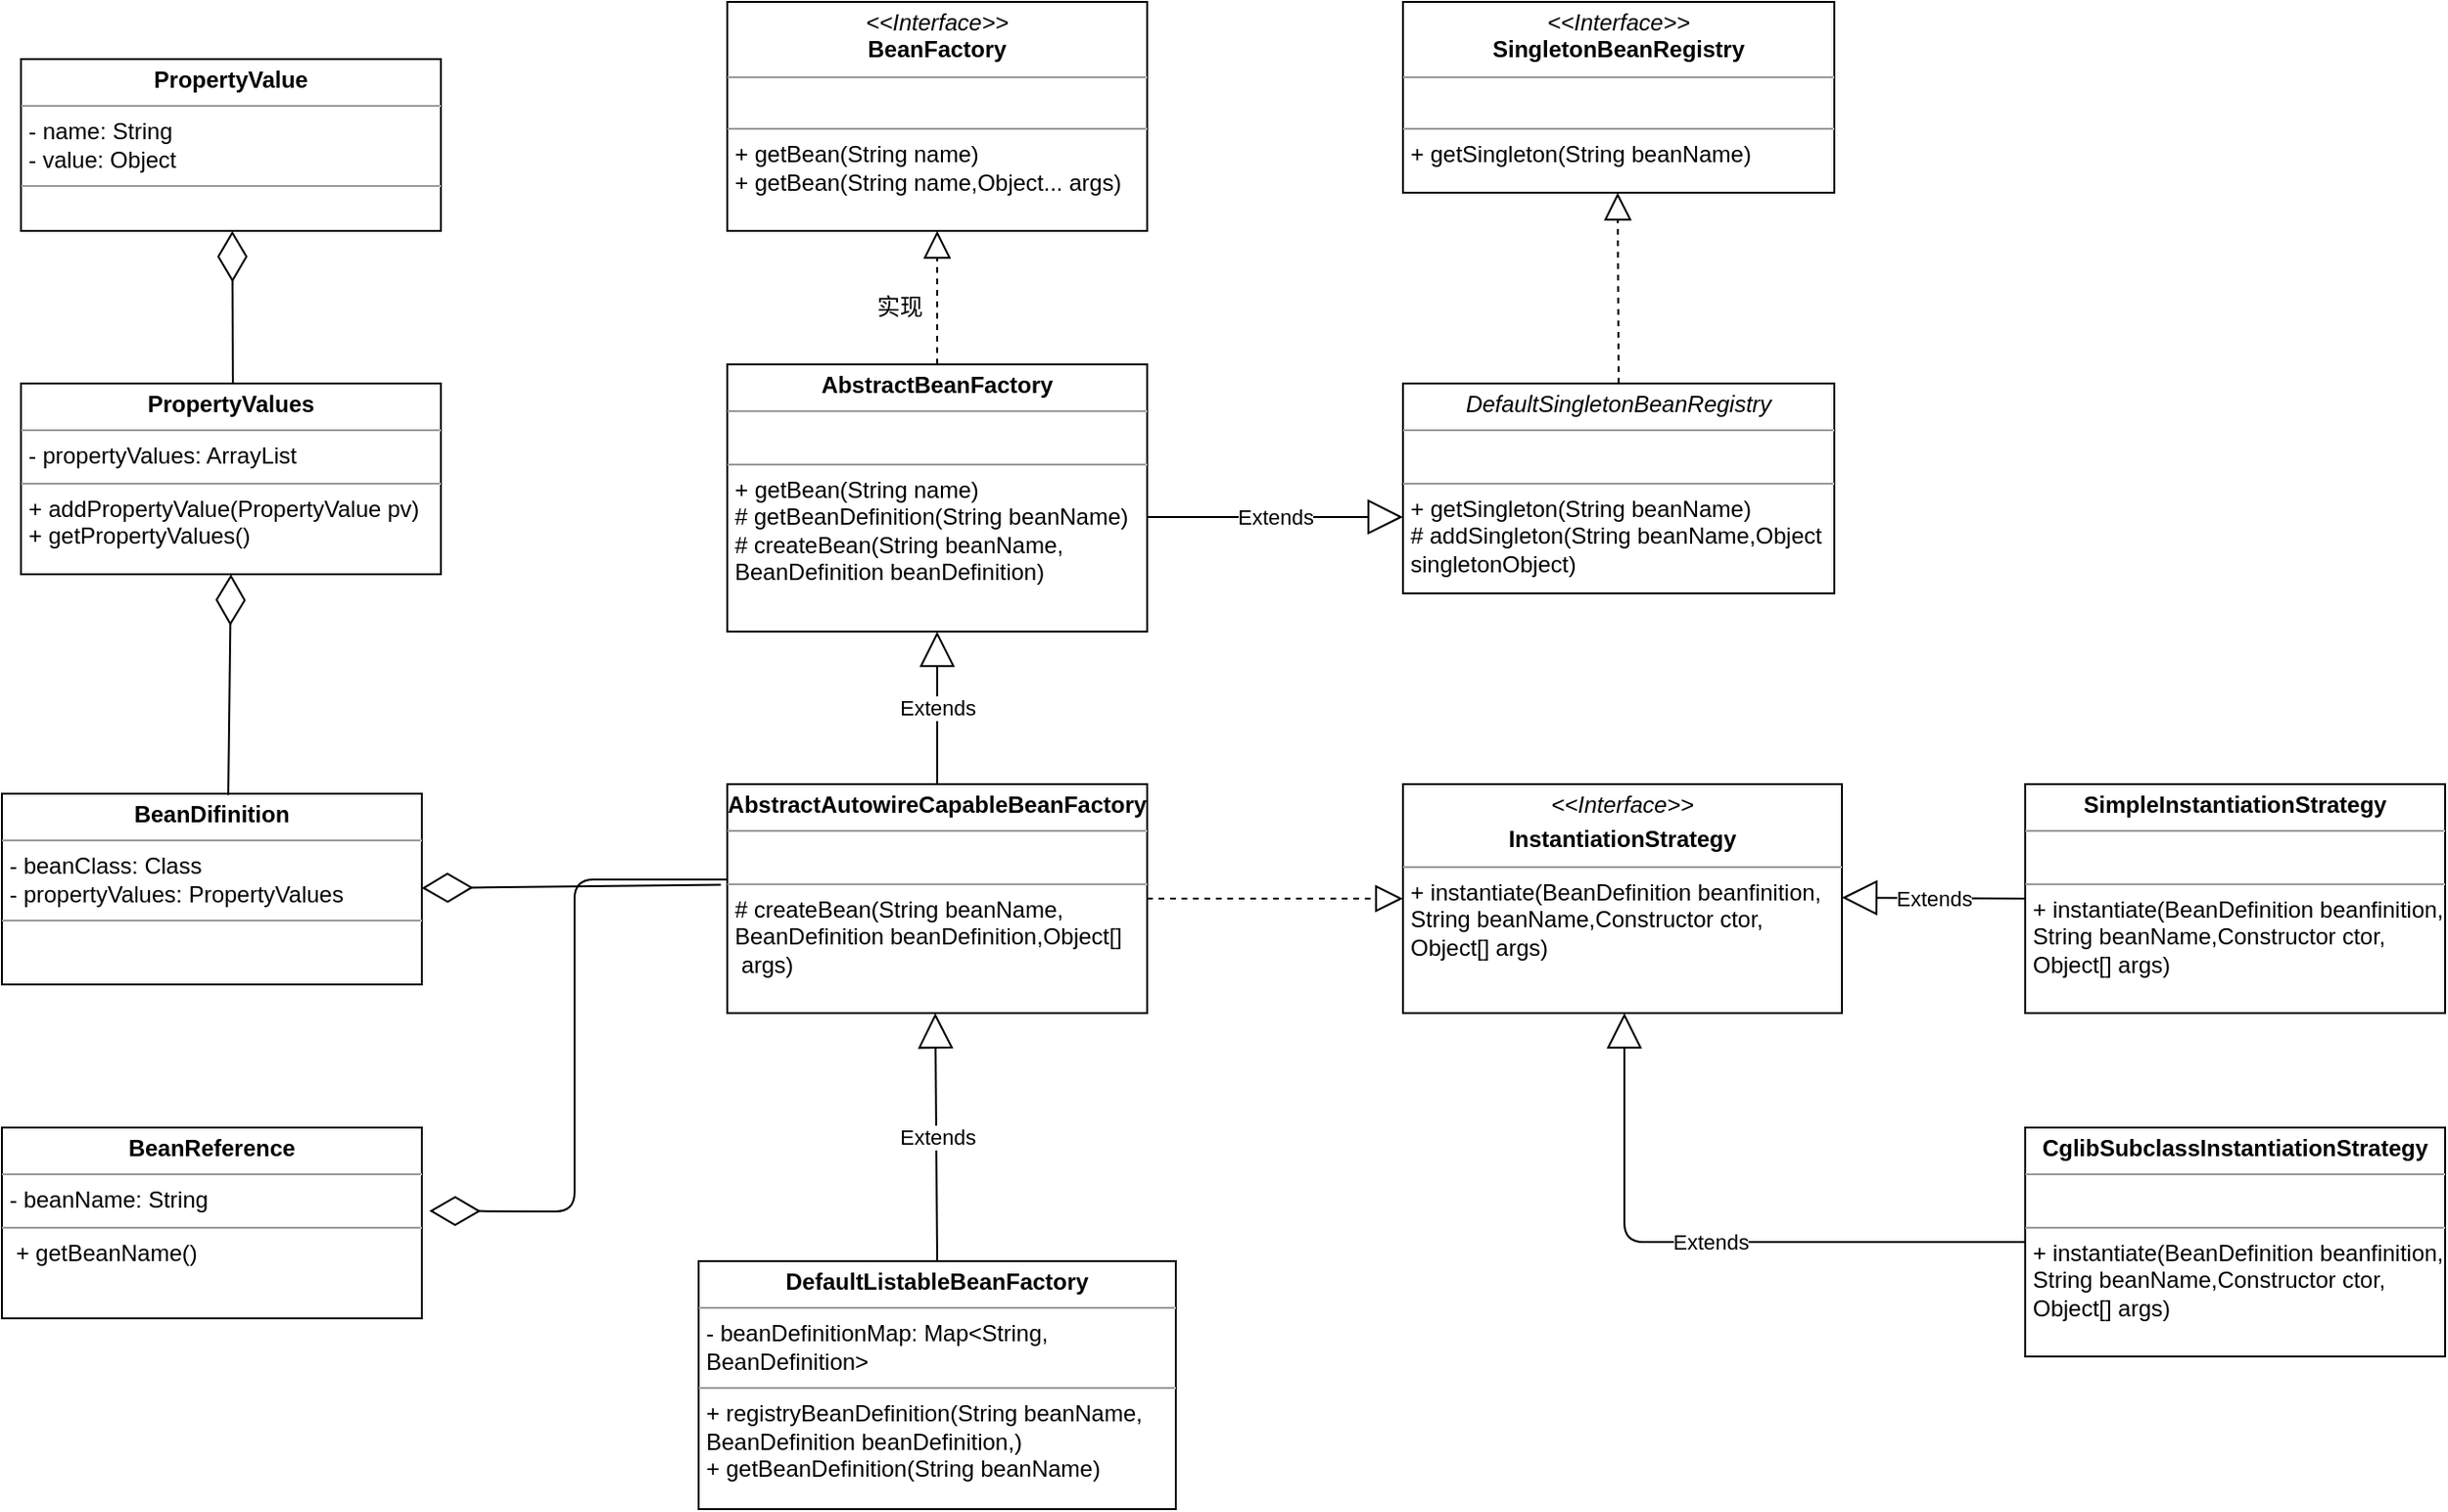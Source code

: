 <mxfile version="15.0.2" type="github">
  <diagram id="6EK1qQfxJugf2_wXpq0B" name="第 1 页">
    <mxGraphModel dx="1492" dy="350" grid="1" gridSize="10" guides="1" tooltips="1" connect="1" arrows="1" fold="1" page="1" pageScale="1" pageWidth="827" pageHeight="1169" background="none" math="0" shadow="0">
      <root>
        <mxCell id="0" />
        <mxCell id="1" parent="0" />
        <mxCell id="wFGo5rGqJg8Xc-vRmlnR-1" value="&lt;p style=&quot;margin: 0px ; margin-top: 4px ; text-align: center&quot;&gt;&lt;i&gt;&amp;lt;&amp;lt;Interface&amp;gt;&amp;gt;&lt;/i&gt;&lt;br&gt;&lt;b&gt;BeanFactory&lt;/b&gt;&lt;/p&gt;&lt;hr size=&quot;1&quot;&gt;&lt;p style=&quot;margin: 0px ; margin-left: 4px&quot;&gt;&lt;br&gt;&lt;/p&gt;&lt;hr size=&quot;1&quot;&gt;&lt;p style=&quot;margin: 0px ; margin-left: 4px&quot;&gt;+ getBean(String name)&lt;br&gt;+ getBean(String name,Object... args)&lt;/p&gt;" style="verticalAlign=top;align=left;overflow=fill;fontSize=12;fontFamily=Helvetica;html=1;" parent="1" vertex="1">
          <mxGeometry x="60" y="70" width="220" height="120" as="geometry" />
        </mxCell>
        <mxCell id="wFGo5rGqJg8Xc-vRmlnR-2" value="&lt;p style=&quot;margin: 0px ; margin-top: 4px ; text-align: center&quot;&gt;&lt;b&gt;AbstractBeanFactory&lt;/b&gt;&lt;/p&gt;&lt;hr size=&quot;1&quot;&gt;&lt;p style=&quot;margin: 0px ; margin-left: 4px&quot;&gt;&lt;br&gt;&lt;/p&gt;&lt;hr size=&quot;1&quot;&gt;&lt;p style=&quot;margin: 0px ; margin-left: 4px&quot;&gt;+ getBean(String name)&lt;br&gt;# getBeanDefinition(String beanName)&lt;/p&gt;&lt;p style=&quot;margin: 0px ; margin-left: 4px&quot;&gt;# createBean(String beanName,&lt;/p&gt;&lt;p style=&quot;margin: 0px ; margin-left: 4px&quot;&gt;BeanDefinition beanDefinition)&lt;/p&gt;" style="verticalAlign=top;align=left;overflow=fill;fontSize=12;fontFamily=Helvetica;html=1;" parent="1" vertex="1">
          <mxGeometry x="60" y="260" width="220" height="140" as="geometry" />
        </mxCell>
        <mxCell id="wFGo5rGqJg8Xc-vRmlnR-6" value="Extends" style="endArrow=block;endSize=16;endFill=0;html=1;exitX=1;exitY=0.571;exitDx=0;exitDy=0;exitPerimeter=0;" parent="1" source="wFGo5rGqJg8Xc-vRmlnR-2" edge="1">
          <mxGeometry width="160" relative="1" as="geometry">
            <mxPoint x="290" y="340" as="sourcePoint" />
            <mxPoint x="414" y="340" as="targetPoint" />
          </mxGeometry>
        </mxCell>
        <mxCell id="wFGo5rGqJg8Xc-vRmlnR-8" value="实现" style="text;html=1;align=center;verticalAlign=middle;resizable=0;points=[];autosize=1;strokeColor=none;" parent="1" vertex="1">
          <mxGeometry x="130" y="220" width="40" height="20" as="geometry" />
        </mxCell>
        <mxCell id="wFGo5rGqJg8Xc-vRmlnR-9" value="" style="endArrow=block;dashed=1;endFill=0;endSize=12;html=1;exitX=0.5;exitY=0;exitDx=0;exitDy=0;entryX=0.5;entryY=1;entryDx=0;entryDy=0;" parent="1" source="wFGo5rGqJg8Xc-vRmlnR-2" target="wFGo5rGqJg8Xc-vRmlnR-1" edge="1">
          <mxGeometry width="160" relative="1" as="geometry">
            <mxPoint x="20" y="190" as="sourcePoint" />
            <mxPoint x="180" y="190" as="targetPoint" />
          </mxGeometry>
        </mxCell>
        <mxCell id="wFGo5rGqJg8Xc-vRmlnR-10" value="&lt;p style=&quot;margin: 0px ; margin-top: 4px ; text-align: center&quot;&gt;&lt;i&gt;&amp;lt;&amp;lt;Interface&amp;gt;&amp;gt;&lt;/i&gt;&lt;br&gt;&lt;b&gt;SingletonBeanRegistry&lt;/b&gt;&lt;/p&gt;&lt;hr size=&quot;1&quot;&gt;&lt;p style=&quot;margin: 0px ; margin-left: 4px&quot;&gt;&lt;br&gt;&lt;/p&gt;&lt;hr size=&quot;1&quot;&gt;&lt;p style=&quot;margin: 0px ; margin-left: 4px&quot;&gt;+ getSingleton(String beanName)&lt;br&gt;&lt;/p&gt;" style="verticalAlign=top;align=left;overflow=fill;fontSize=12;fontFamily=Helvetica;html=1;" parent="1" vertex="1">
          <mxGeometry x="414" y="70" width="226" height="100" as="geometry" />
        </mxCell>
        <mxCell id="wFGo5rGqJg8Xc-vRmlnR-11" value="&lt;p style=&quot;margin: 0px ; margin-top: 4px ; text-align: center&quot;&gt;&lt;i&gt;DefaultSingletonBeanRegistry&lt;/i&gt;&lt;/p&gt;&lt;hr size=&quot;1&quot;&gt;&lt;p style=&quot;margin: 0px ; margin-left: 4px&quot;&gt;&lt;br&gt;&lt;/p&gt;&lt;hr size=&quot;1&quot;&gt;&lt;p style=&quot;margin: 0px ; margin-left: 4px&quot;&gt;+ getSingleton(String beanName)&lt;/p&gt;&lt;p style=&quot;margin: 0px ; margin-left: 4px&quot;&gt;# addSingleton(String beanName,Object&lt;/p&gt;&lt;p style=&quot;margin: 0px ; margin-left: 4px&quot;&gt;singletonObject)&lt;/p&gt;" style="verticalAlign=top;align=left;overflow=fill;fontSize=12;fontFamily=Helvetica;html=1;" parent="1" vertex="1">
          <mxGeometry x="414" y="270" width="226" height="110" as="geometry" />
        </mxCell>
        <mxCell id="wFGo5rGqJg8Xc-vRmlnR-12" value="" style="endArrow=block;dashed=1;endFill=0;endSize=12;html=1;exitX=0.5;exitY=0;exitDx=0;exitDy=0;entryX=0.5;entryY=1;entryDx=0;entryDy=0;" parent="1" source="wFGo5rGqJg8Xc-vRmlnR-11" edge="1">
          <mxGeometry width="160" relative="1" as="geometry">
            <mxPoint x="526.5" y="240" as="sourcePoint" />
            <mxPoint x="526.5" y="170" as="targetPoint" />
          </mxGeometry>
        </mxCell>
        <mxCell id="wFGo5rGqJg8Xc-vRmlnR-13" value="&lt;p style=&quot;margin: 0px ; margin-top: 4px ; text-align: center&quot;&gt;&lt;b&gt;AbstractAutowireCapableBeanFactory&lt;/b&gt;&lt;/p&gt;&lt;hr size=&quot;1&quot;&gt;&lt;p style=&quot;margin: 0px ; margin-left: 4px&quot;&gt;&lt;br&gt;&lt;/p&gt;&lt;hr size=&quot;1&quot;&gt;&lt;p style=&quot;margin: 0px ; margin-left: 4px&quot;&gt;# createBean(String beanName,&lt;/p&gt;&lt;p style=&quot;margin: 0px ; margin-left: 4px&quot;&gt;BeanDefinition beanDefinition,Object[]&lt;/p&gt;&lt;p style=&quot;margin: 0px ; margin-left: 4px&quot;&gt;&amp;nbsp;args)&lt;/p&gt;" style="verticalAlign=top;align=left;overflow=fill;fontSize=12;fontFamily=Helvetica;html=1;" parent="1" vertex="1">
          <mxGeometry x="60" y="480" width="220" height="120" as="geometry" />
        </mxCell>
        <mxCell id="wFGo5rGqJg8Xc-vRmlnR-14" value="Extends" style="endArrow=block;endSize=16;endFill=0;html=1;exitX=0.5;exitY=0;exitDx=0;exitDy=0;" parent="1" source="wFGo5rGqJg8Xc-vRmlnR-13" edge="1">
          <mxGeometry width="160" relative="1" as="geometry">
            <mxPoint x="36" y="400.0" as="sourcePoint" />
            <mxPoint x="170" y="400.06" as="targetPoint" />
          </mxGeometry>
        </mxCell>
        <mxCell id="wFGo5rGqJg8Xc-vRmlnR-15" value="&lt;p style=&quot;margin: 0px ; margin-top: 4px ; text-align: center&quot;&gt;&lt;i&gt;&amp;lt;&amp;lt;Interface&amp;gt;&amp;gt;&lt;/i&gt;&lt;br&gt;&lt;/p&gt;&lt;p style=&quot;margin: 0px ; margin-top: 4px ; text-align: center&quot;&gt;&lt;b&gt;InstantiationStrategy&lt;/b&gt;&lt;/p&gt;&lt;hr size=&quot;1&quot;&gt;&lt;p style=&quot;margin: 0px ; margin-left: 4px&quot;&gt;+ instantiate(BeanDefinition beanfinition,&lt;/p&gt;&lt;p style=&quot;margin: 0px ; margin-left: 4px&quot;&gt;String beanName,Constructor ctor,&lt;/p&gt;&lt;p style=&quot;margin: 0px ; margin-left: 4px&quot;&gt;Object[] args)&lt;/p&gt;" style="verticalAlign=top;align=left;overflow=fill;fontSize=12;fontFamily=Helvetica;html=1;" parent="1" vertex="1">
          <mxGeometry x="414" y="480" width="230" height="120" as="geometry" />
        </mxCell>
        <mxCell id="wFGo5rGqJg8Xc-vRmlnR-16" value="" style="endArrow=block;dashed=1;endFill=0;endSize=12;html=1;entryX=0;entryY=0.5;entryDx=0;entryDy=0;" parent="1" target="wFGo5rGqJg8Xc-vRmlnR-15" edge="1">
          <mxGeometry width="160" relative="1" as="geometry">
            <mxPoint x="280" y="540" as="sourcePoint" />
            <mxPoint x="440" y="540" as="targetPoint" />
          </mxGeometry>
        </mxCell>
        <mxCell id="wFGo5rGqJg8Xc-vRmlnR-17" value="&lt;p style=&quot;margin: 0px ; margin-top: 4px ; text-align: center&quot;&gt;&lt;b&gt;SimpleInstantiationStrategy&lt;/b&gt;&lt;/p&gt;&lt;hr size=&quot;1&quot;&gt;&lt;p style=&quot;margin: 0px ; margin-left: 4px&quot;&gt;&lt;br&gt;&lt;/p&gt;&lt;hr size=&quot;1&quot;&gt;&lt;p style=&quot;margin: 0px 0px 0px 4px&quot;&gt;+ instantiate(BeanDefinition beanfinition,&lt;/p&gt;&lt;p style=&quot;margin: 0px 0px 0px 4px&quot;&gt;String beanName,Constructor ctor,&lt;/p&gt;&lt;p style=&quot;margin: 0px 0px 0px 4px&quot;&gt;Object[] args)&lt;/p&gt;" style="verticalAlign=top;align=left;overflow=fill;fontSize=12;fontFamily=Helvetica;html=1;" parent="1" vertex="1">
          <mxGeometry x="740" y="480" width="220" height="120" as="geometry" />
        </mxCell>
        <mxCell id="wFGo5rGqJg8Xc-vRmlnR-18" value="Extends" style="endArrow=block;endSize=16;endFill=0;html=1;exitX=0;exitY=0.5;exitDx=0;exitDy=0;" parent="1" source="wFGo5rGqJg8Xc-vRmlnR-17" edge="1">
          <mxGeometry width="160" relative="1" as="geometry">
            <mxPoint x="484" y="550" as="sourcePoint" />
            <mxPoint x="644" y="539.5" as="targetPoint" />
          </mxGeometry>
        </mxCell>
        <mxCell id="wFGo5rGqJg8Xc-vRmlnR-19" value="&lt;p style=&quot;margin: 0px ; margin-top: 4px ; text-align: center&quot;&gt;&lt;b&gt;CglibSubclassInstantiationStrategy&lt;/b&gt;&lt;/p&gt;&lt;hr size=&quot;1&quot;&gt;&lt;p style=&quot;margin: 0px ; margin-left: 4px&quot;&gt;&lt;br&gt;&lt;/p&gt;&lt;hr size=&quot;1&quot;&gt;&lt;p style=&quot;margin: 0px 0px 0px 4px&quot;&gt;+ instantiate(BeanDefinition beanfinition,&lt;/p&gt;&lt;p style=&quot;margin: 0px 0px 0px 4px&quot;&gt;String beanName,Constructor ctor,&lt;/p&gt;&lt;p style=&quot;margin: 0px 0px 0px 4px&quot;&gt;Object[] args)&lt;/p&gt;" style="verticalAlign=top;align=left;overflow=fill;fontSize=12;fontFamily=Helvetica;html=1;" parent="1" vertex="1">
          <mxGeometry x="740" y="660" width="220" height="120" as="geometry" />
        </mxCell>
        <mxCell id="wFGo5rGqJg8Xc-vRmlnR-20" value="Extends" style="endArrow=block;endSize=16;endFill=0;html=1;exitX=0;exitY=0.5;exitDx=0;exitDy=0;" parent="1" source="wFGo5rGqJg8Xc-vRmlnR-19" edge="1">
          <mxGeometry width="160" relative="1" as="geometry">
            <mxPoint x="626" y="600.5" as="sourcePoint" />
            <mxPoint x="530" y="600" as="targetPoint" />
            <Array as="points">
              <mxPoint x="530" y="720" />
            </Array>
          </mxGeometry>
        </mxCell>
        <mxCell id="wFGo5rGqJg8Xc-vRmlnR-21" value="&lt;p style=&quot;margin: 0px ; margin-top: 4px ; text-align: center&quot;&gt;&lt;b&gt;DefaultListableBeanFactory&lt;/b&gt;&lt;/p&gt;&lt;hr size=&quot;1&quot;&gt;&lt;p style=&quot;margin: 0px ; margin-left: 4px&quot;&gt;- beanDefinitionMap: Map&amp;lt;String,&lt;/p&gt;&lt;p style=&quot;margin: 0px ; margin-left: 4px&quot;&gt;BeanDefinition&amp;gt;&lt;/p&gt;&lt;hr size=&quot;1&quot;&gt;&lt;p style=&quot;margin: 0px ; margin-left: 4px&quot;&gt;+ registryBeanDefinition(String beanName,&lt;/p&gt;&lt;p style=&quot;margin: 0px ; margin-left: 4px&quot;&gt;BeanDefinition beanDefinition,)&lt;/p&gt;&lt;p style=&quot;margin: 0px ; margin-left: 4px&quot;&gt;+ getBeanDefinition(String beanName)&lt;/p&gt;" style="verticalAlign=top;align=left;overflow=fill;fontSize=12;fontFamily=Helvetica;html=1;" parent="1" vertex="1">
          <mxGeometry x="45" y="730" width="250" height="130" as="geometry" />
        </mxCell>
        <mxCell id="wFGo5rGqJg8Xc-vRmlnR-22" value="Extends" style="endArrow=block;endSize=16;endFill=0;html=1;exitX=0.5;exitY=0;exitDx=0;exitDy=0;" parent="1" source="wFGo5rGqJg8Xc-vRmlnR-21" edge="1">
          <mxGeometry width="160" relative="1" as="geometry">
            <mxPoint x="169" y="679.94" as="sourcePoint" />
            <mxPoint x="169" y="600" as="targetPoint" />
          </mxGeometry>
        </mxCell>
        <mxCell id="cOTSQFs-l9dDBhbeJPL9-1" value="&lt;p style=&quot;margin: 0px ; margin-top: 4px ; text-align: center&quot;&gt;&lt;b&gt;BeanDifinition&lt;/b&gt;&lt;/p&gt;&lt;hr size=&quot;1&quot;&gt;&lt;p style=&quot;margin: 0px ; margin-left: 4px&quot;&gt;- beanClass: Class&lt;/p&gt;&lt;p style=&quot;margin: 0px ; margin-left: 4px&quot;&gt;- propertyValues: PropertyValues&lt;/p&gt;&lt;hr size=&quot;1&quot;&gt;&lt;p style=&quot;margin: 0px ; margin-left: 4px&quot;&gt;&lt;br&gt;&lt;/p&gt;" style="verticalAlign=top;align=left;overflow=fill;fontSize=12;fontFamily=Helvetica;html=1;" vertex="1" parent="1">
          <mxGeometry x="-320" y="485" width="220" height="100" as="geometry" />
        </mxCell>
        <mxCell id="cOTSQFs-l9dDBhbeJPL9-2" value="&lt;p style=&quot;margin: 0px ; margin-top: 4px ; text-align: center&quot;&gt;&lt;b&gt;PropertyValues&lt;/b&gt;&lt;/p&gt;&lt;hr size=&quot;1&quot;&gt;&lt;p style=&quot;margin: 0px ; margin-left: 4px&quot;&gt;- propertyValues: ArrayList&lt;/p&gt;&lt;hr size=&quot;1&quot;&gt;&lt;p style=&quot;margin: 0px ; margin-left: 4px&quot;&gt;+ addPropertyValue(PropertyValue pv)&lt;/p&gt;&lt;p style=&quot;margin: 0px ; margin-left: 4px&quot;&gt;+ getPropertyValues()&lt;/p&gt;" style="verticalAlign=top;align=left;overflow=fill;fontSize=12;fontFamily=Helvetica;html=1;" vertex="1" parent="1">
          <mxGeometry x="-310" y="270" width="220" height="100" as="geometry" />
        </mxCell>
        <mxCell id="cOTSQFs-l9dDBhbeJPL9-3" value="&lt;p style=&quot;margin: 0px ; margin-top: 4px ; text-align: center&quot;&gt;&lt;b&gt;PropertyValue&lt;/b&gt;&lt;/p&gt;&lt;hr size=&quot;1&quot;&gt;&lt;p style=&quot;margin: 0px ; margin-left: 4px&quot;&gt;- name: String&lt;/p&gt;&lt;p style=&quot;margin: 0px ; margin-left: 4px&quot;&gt;- value: Object&lt;/p&gt;&lt;hr size=&quot;1&quot;&gt;&lt;p style=&quot;margin: 0px ; margin-left: 4px&quot;&gt;&lt;br&gt;&lt;/p&gt;" style="verticalAlign=top;align=left;overflow=fill;fontSize=12;fontFamily=Helvetica;html=1;" vertex="1" parent="1">
          <mxGeometry x="-310" y="100" width="220" height="90" as="geometry" />
        </mxCell>
        <mxCell id="cOTSQFs-l9dDBhbeJPL9-4" value="" style="endArrow=diamondThin;endFill=0;endSize=24;html=1;entryX=0.5;entryY=1;entryDx=0;entryDy=0;exitX=0.539;exitY=0.007;exitDx=0;exitDy=0;exitPerimeter=0;" edge="1" parent="1" source="cOTSQFs-l9dDBhbeJPL9-1" target="cOTSQFs-l9dDBhbeJPL9-2">
          <mxGeometry width="160" relative="1" as="geometry">
            <mxPoint x="-210" y="460" as="sourcePoint" />
            <mxPoint x="-140" y="430" as="targetPoint" />
          </mxGeometry>
        </mxCell>
        <mxCell id="cOTSQFs-l9dDBhbeJPL9-8" value="" style="endArrow=diamondThin;endFill=0;endSize=24;html=1;entryX=0.5;entryY=1;entryDx=0;entryDy=0;" edge="1" parent="1">
          <mxGeometry width="160" relative="1" as="geometry">
            <mxPoint x="-199" y="270" as="sourcePoint" />
            <mxPoint x="-199.29" y="190" as="targetPoint" />
          </mxGeometry>
        </mxCell>
        <mxCell id="cOTSQFs-l9dDBhbeJPL9-10" value="&lt;p style=&quot;margin: 0px ; margin-top: 4px ; text-align: center&quot;&gt;&lt;b&gt;BeanReference&lt;/b&gt;&lt;/p&gt;&lt;hr size=&quot;1&quot;&gt;&lt;p style=&quot;margin: 0px ; margin-left: 4px&quot;&gt;- beanName: String&lt;/p&gt;&lt;hr size=&quot;1&quot;&gt;&lt;p style=&quot;margin: 0px ; margin-left: 4px&quot;&gt;&amp;nbsp;+ getBeanName()&lt;/p&gt;" style="verticalAlign=top;align=left;overflow=fill;fontSize=12;fontFamily=Helvetica;html=1;" vertex="1" parent="1">
          <mxGeometry x="-320" y="660" width="220" height="100" as="geometry" />
        </mxCell>
        <mxCell id="cOTSQFs-l9dDBhbeJPL9-11" value="" style="endArrow=diamondThin;endFill=0;endSize=24;html=1;exitX=-0.015;exitY=0.44;exitDx=0;exitDy=0;exitPerimeter=0;" edge="1" parent="1" source="wFGo5rGqJg8Xc-vRmlnR-13">
          <mxGeometry width="160" relative="1" as="geometry">
            <mxPoint x="-260" y="534.5" as="sourcePoint" />
            <mxPoint x="-100" y="534.5" as="targetPoint" />
          </mxGeometry>
        </mxCell>
        <mxCell id="cOTSQFs-l9dDBhbeJPL9-13" value="" style="endArrow=diamondThin;endFill=0;endSize=24;html=1;entryX=1.018;entryY=0.437;entryDx=0;entryDy=0;entryPerimeter=0;" edge="1" parent="1" target="cOTSQFs-l9dDBhbeJPL9-10">
          <mxGeometry width="160" relative="1" as="geometry">
            <mxPoint x="60" y="530" as="sourcePoint" />
            <mxPoint x="-90" y="544.5" as="targetPoint" />
            <Array as="points">
              <mxPoint x="-20" y="530" />
              <mxPoint x="-20" y="704" />
            </Array>
          </mxGeometry>
        </mxCell>
      </root>
    </mxGraphModel>
  </diagram>
</mxfile>
